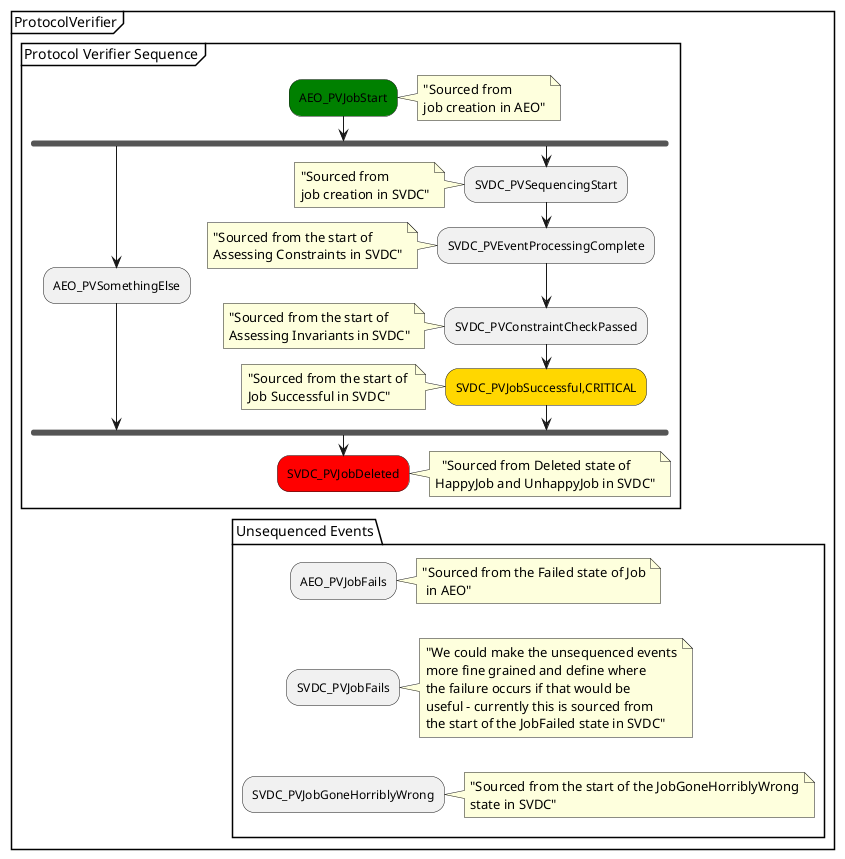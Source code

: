 @startuml
partition "ProtocolVerifier" {
  group "Protocol Verifier Sequence"
    #green:AEO_PVJobStart;
    note right
      "Sourced from 
      job creation in AEO"
    end note
    fork
      :AEO_PVSomethingElse;
 
    fork again
      :SVDC_PVSequencingStart;
      note left
        "Sourced from 
        job creation in SVDC"
      end note
      :SVDC_PVEventProcessingComplete;
       note left
        "Sourced from the start of 
        Assessing Constraints in SVDC"
      end note
      :SVDC_PVConstraintCheckPassed;
      note left
        "Sourced from the start of 
        Assessing Invariants in SVDC"
      end note
      #gold:SVDC_PVJobSuccessful,CRITICAL;
      note left
        "Sourced from the start of 
        Job Successful in SVDC"
      end note
       end fork
      #red:SVDC_PVJobDeleted;  
      note right
        "Sourced from Deleted state of 
      HappyJob and UnhappyJob in SVDC"
      end note
      detach
   
  end group
  package "Unsequenced Events" {
    :AEO_PVJobFails;
    kill
      note right
      "Sourced from the Failed state of Job
       in AEO"
    end note
    :SVDC_PVJobFails;
    kill
    note right
      "We could make the unsequenced events
      more fine grained and define where
      the failure occurs if that would be 
      useful - currently this is sourced from
      the start of the JobFailed state in SVDC"
    end note
    :SVDC_PVJobGoneHorriblyWrong;
    kill
    note right
      "Sourced from the start of the JobGoneHorriblyWrong
      state in SVDC"
    end note
  }
}
@enduml
